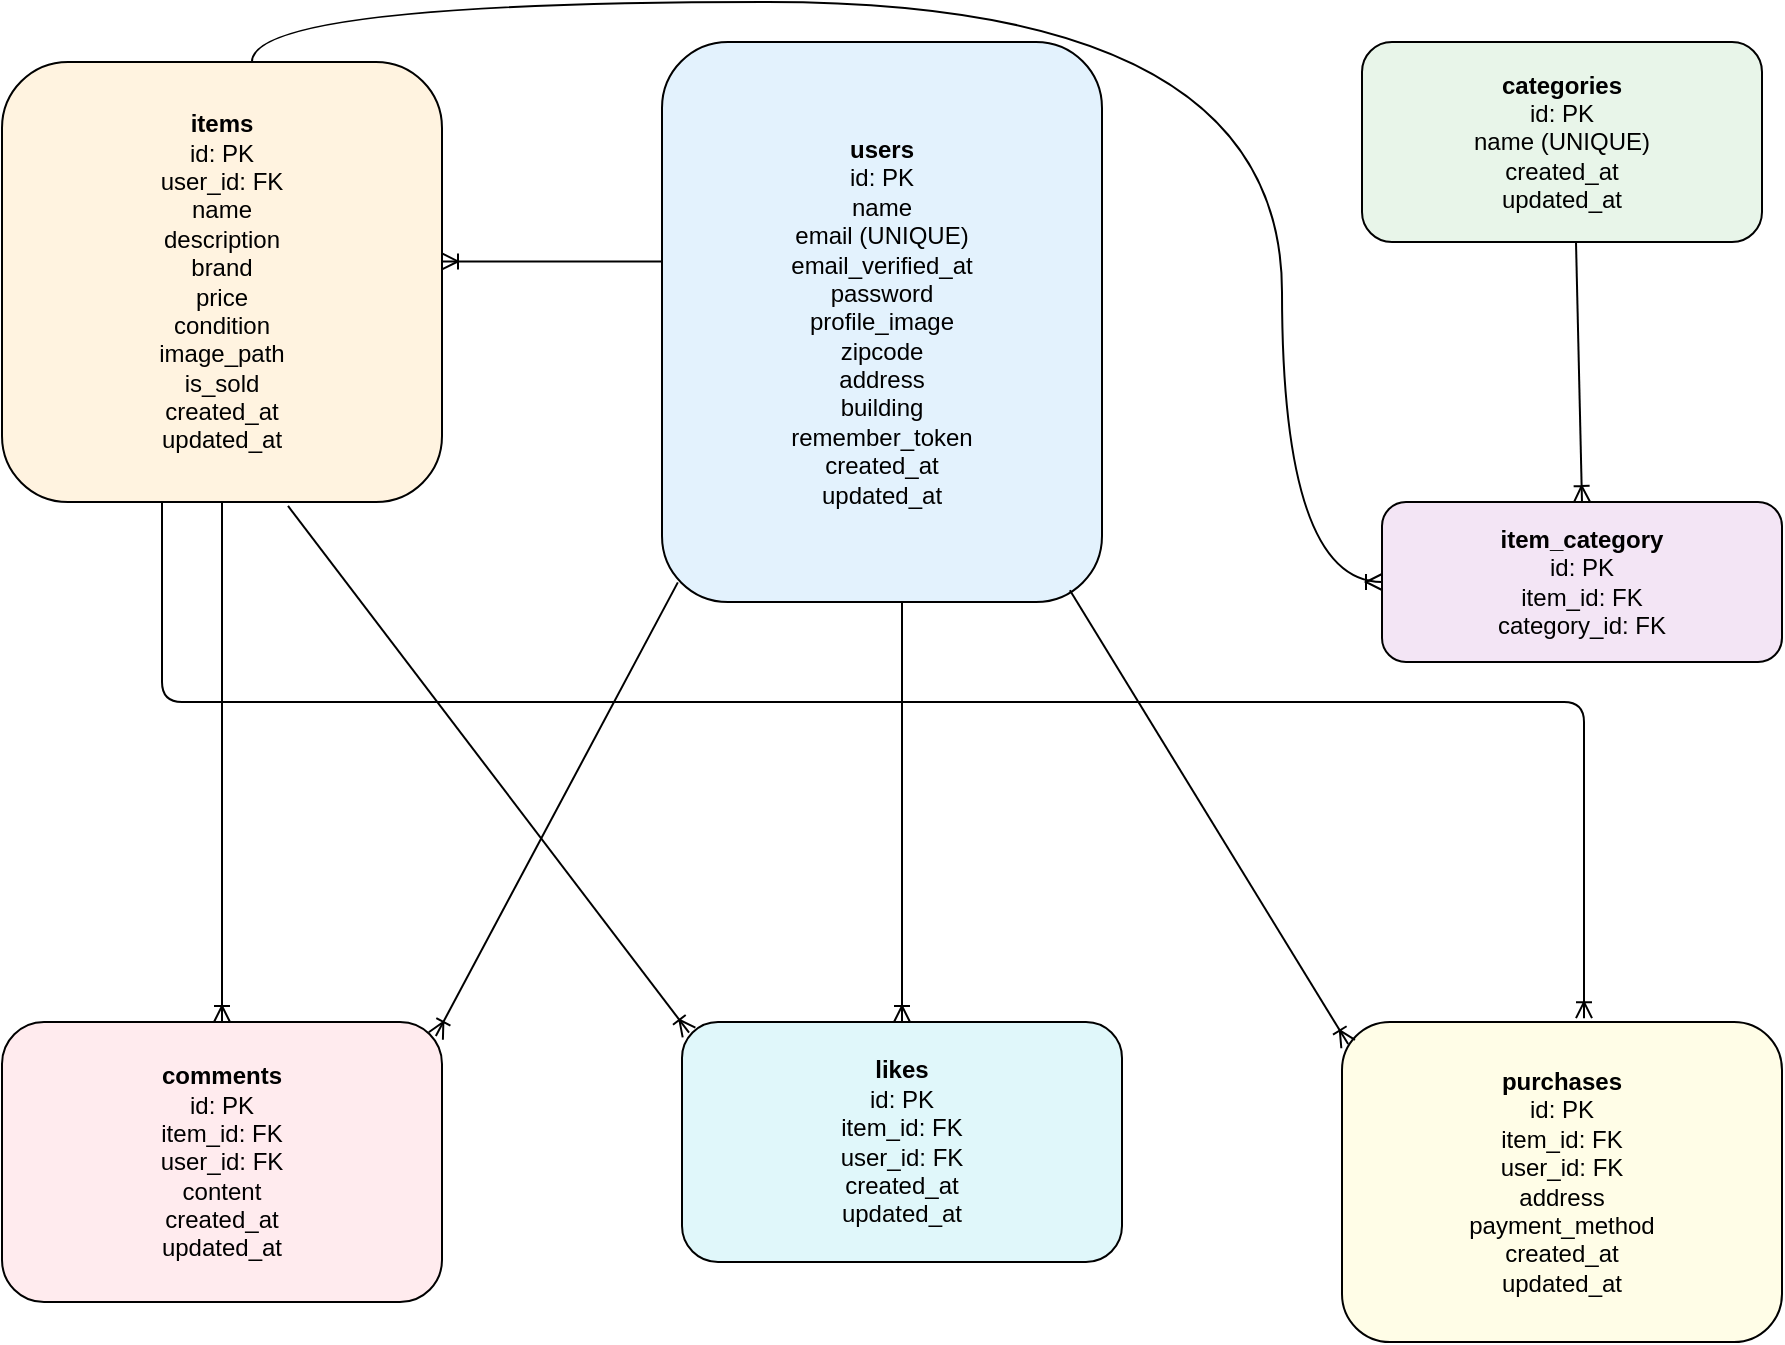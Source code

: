 <mxfile>
    <diagram id="_U-Uk0ZBiBo6jpicz0lD" name="ER図">
        <mxGraphModel dx="1012" dy="755" grid="1" gridSize="10" guides="1" tooltips="1" connect="1" arrows="1" fold="1" page="1" pageScale="1" pageWidth="827" pageHeight="1169" background="#ffffff" math="0" shadow="0">
            <root>
                <mxCell id="0"/>
                <mxCell id="1" parent="0"/>
                <mxCell id="NmZtt9iRCAyX6mzWHMvo-2" value="&lt;b&gt;users&lt;/b&gt;&lt;br&gt;id: PK&lt;br&gt;name&lt;br&gt;email (UNIQUE)&lt;br&gt;email_verified_at&lt;br&gt;password&lt;br&gt;profile_image&lt;br&gt;zipcode&lt;br&gt;address&lt;br&gt;building&lt;br&gt;remember_token&lt;br&gt;created_at&lt;br&gt;updated_at" style="rounded=1;whiteSpace=wrap;html=1;fillColor=#E3F2FD;" parent="1" vertex="1">
                    <mxGeometry x="350" y="60" width="220" height="280" as="geometry"/>
                </mxCell>
                <mxCell id="NmZtt9iRCAyX6mzWHMvo-3" value="&lt;b&gt;items&lt;/b&gt;&lt;br&gt;id: PK&lt;br&gt;user_id: FK&lt;br&gt;name&lt;br&gt;description&lt;br&gt;brand&lt;br&gt;price&lt;br&gt;condition&lt;br&gt;image_path&lt;br&gt;is_sold&lt;br&gt;created_at&lt;br&gt;updated_at" style="rounded=1;whiteSpace=wrap;html=1;fillColor=#FFF3E0;" parent="1" vertex="1">
                    <mxGeometry x="20" y="70" width="220" height="220" as="geometry"/>
                </mxCell>
                <mxCell id="NmZtt9iRCAyX6mzWHMvo-4" value="&lt;b&gt;categories&lt;/b&gt;&lt;br&gt;id: PK&lt;br&gt;name (UNIQUE)&lt;br&gt;created_at&lt;br&gt;updated_at" style="rounded=1;whiteSpace=wrap;html=1;fillColor=#E8F5E9;" parent="1" vertex="1">
                    <mxGeometry x="700" y="60" width="200" height="100" as="geometry"/>
                </mxCell>
                <mxCell id="NmZtt9iRCAyX6mzWHMvo-5" value="&lt;b&gt;item_category&lt;/b&gt;&lt;br&gt;id: PK&lt;br&gt;item_id: FK&lt;br&gt;category_id: FK" style="rounded=1;whiteSpace=wrap;html=1;fillColor=#F3E5F5;" parent="1" vertex="1">
                    <mxGeometry x="710" y="290" width="200" height="80" as="geometry"/>
                </mxCell>
                <mxCell id="NmZtt9iRCAyX6mzWHMvo-6" value="&lt;b&gt;comments&lt;br&gt;&lt;/b&gt;id: PK&lt;br&gt;item_id: FK&lt;br&gt;user_id: FK&lt;br&gt;content&lt;br&gt;created_at&lt;br&gt;updated_at" style="rounded=1;whiteSpace=wrap;html=1;fillColor=#FFEBEE;" parent="1" vertex="1">
                    <mxGeometry x="20" y="550" width="220" height="140" as="geometry"/>
                </mxCell>
                <mxCell id="NmZtt9iRCAyX6mzWHMvo-7" value="&lt;b&gt;likes&lt;br&gt;&lt;/b&gt;id: PK&lt;br&gt;item_id: FK&lt;br&gt;user_id: FK&lt;br&gt;created_at&lt;br&gt;updated_at" style="rounded=1;whiteSpace=wrap;html=1;fillColor=#E0F7FA;" parent="1" vertex="1">
                    <mxGeometry x="360" y="550" width="220" height="120" as="geometry"/>
                </mxCell>
                <mxCell id="NmZtt9iRCAyX6mzWHMvo-8" value="&lt;b&gt;purchases&lt;/b&gt;&lt;br&gt;id: PK&lt;br&gt;item_id: FK&lt;br&gt;user_id: FK&lt;br&gt;address&lt;br&gt;payment_method&lt;br&gt;created_at&lt;br&gt;updated_at" style="rounded=1;whiteSpace=wrap;html=1;fillColor=#FFFDE7;" parent="1" vertex="1">
                    <mxGeometry x="690" y="550" width="220" height="160" as="geometry"/>
                </mxCell>
                <mxCell id="LFx6Sn7YxWA3MM8SvxGu-3" value="" style="fontSize=12;html=1;endArrow=ERoneToMany;" parent="1" edge="1">
                    <mxGeometry width="100" height="100" relative="1" as="geometry">
                        <mxPoint x="350" y="169.71" as="sourcePoint"/>
                        <mxPoint x="240" y="169.71" as="targetPoint"/>
                    </mxGeometry>
                </mxCell>
                <mxCell id="LFx6Sn7YxWA3MM8SvxGu-4" value="" style="fontSize=12;html=1;endArrow=ERoneToMany;exitX=0.036;exitY=0.965;exitDx=0;exitDy=0;exitPerimeter=0;entryX=0.986;entryY=0.05;entryDx=0;entryDy=0;entryPerimeter=0;" parent="1" source="NmZtt9iRCAyX6mzWHMvo-2" target="NmZtt9iRCAyX6mzWHMvo-6" edge="1">
                    <mxGeometry width="100" height="100" relative="1" as="geometry">
                        <mxPoint x="350" y="360" as="sourcePoint"/>
                        <mxPoint x="120" y="550" as="targetPoint"/>
                    </mxGeometry>
                </mxCell>
                <mxCell id="LFx6Sn7YxWA3MM8SvxGu-5" value="" style="fontSize=12;html=1;endArrow=ERoneToMany;entryX=0.5;entryY=0;entryDx=0;entryDy=0;" parent="1" target="NmZtt9iRCAyX6mzWHMvo-7" edge="1">
                    <mxGeometry width="100" height="100" relative="1" as="geometry">
                        <mxPoint x="470" y="340" as="sourcePoint"/>
                        <mxPoint x="478.03" y="521.12" as="targetPoint"/>
                    </mxGeometry>
                </mxCell>
                <mxCell id="LFx6Sn7YxWA3MM8SvxGu-6" value="" style="fontSize=12;html=1;endArrow=ERoneToMany;exitX=0.927;exitY=0.979;exitDx=0;exitDy=0;entryX=0.014;entryY=0.069;entryDx=0;entryDy=0;entryPerimeter=0;exitPerimeter=0;" parent="1" source="NmZtt9iRCAyX6mzWHMvo-2" target="NmZtt9iRCAyX6mzWHMvo-8" edge="1">
                    <mxGeometry width="100" height="100" relative="1" as="geometry">
                        <mxPoint x="600" y="350" as="sourcePoint"/>
                        <mxPoint x="1020" y="650" as="targetPoint"/>
                    </mxGeometry>
                </mxCell>
                <mxCell id="LFx6Sn7YxWA3MM8SvxGu-7" value="" style="fontSize=12;html=1;endArrow=ERoneToMany;exitX=0.5;exitY=1;exitDx=0;exitDy=0;entryX=0.5;entryY=0;entryDx=0;entryDy=0;entryPerimeter=0;" parent="1" source="NmZtt9iRCAyX6mzWHMvo-3" target="NmZtt9iRCAyX6mzWHMvo-6" edge="1">
                    <mxGeometry width="100" height="100" relative="1" as="geometry">
                        <mxPoint x="50.6" y="220.0" as="sourcePoint"/>
                        <mxPoint x="120" y="530" as="targetPoint"/>
                    </mxGeometry>
                </mxCell>
                <mxCell id="LFx6Sn7YxWA3MM8SvxGu-8" value="" style="fontSize=12;html=1;endArrow=ERoneToMany;entryX=0.016;entryY=0.044;entryDx=0;entryDy=0;exitX=0.65;exitY=1.009;exitDx=0;exitDy=0;exitPerimeter=0;entryPerimeter=0;" parent="1" source="NmZtt9iRCAyX6mzWHMvo-3" target="NmZtt9iRCAyX6mzWHMvo-7" edge="1">
                    <mxGeometry width="100" height="100" relative="1" as="geometry">
                        <mxPoint x="400" y="510" as="sourcePoint"/>
                        <mxPoint x="500" y="410" as="targetPoint"/>
                    </mxGeometry>
                </mxCell>
                <mxCell id="LFx6Sn7YxWA3MM8SvxGu-9" value="" style="edgeStyle=orthogonalEdgeStyle;fontSize=12;html=1;endArrow=ERoneToMany;entryX=0.55;entryY=-0.012;entryDx=0;entryDy=0;entryPerimeter=0;" parent="1" target="NmZtt9iRCAyX6mzWHMvo-8" edge="1">
                    <mxGeometry width="100" height="100" relative="1" as="geometry">
                        <mxPoint x="100" y="290" as="sourcePoint"/>
                        <mxPoint x="817" y="510" as="targetPoint"/>
                        <Array as="points">
                            <mxPoint x="100" y="390"/>
                            <mxPoint x="811" y="390"/>
                        </Array>
                    </mxGeometry>
                </mxCell>
                <mxCell id="LFx6Sn7YxWA3MM8SvxGu-11" value="" style="edgeStyle=orthogonalEdgeStyle;fontSize=12;html=1;endArrow=ERoneToMany;entryX=0;entryY=0.5;entryDx=0;entryDy=0;curved=1;exitX=0.568;exitY=0;exitDx=0;exitDy=0;exitPerimeter=0;" parent="1" source="NmZtt9iRCAyX6mzWHMvo-3" target="NmZtt9iRCAyX6mzWHMvo-5" edge="1">
                    <mxGeometry width="100" height="100" relative="1" as="geometry">
                        <mxPoint x="180" y="30" as="sourcePoint"/>
                        <mxPoint x="530" y="-20" as="targetPoint"/>
                        <Array as="points">
                            <mxPoint x="145" y="40"/>
                            <mxPoint x="660" y="40"/>
                            <mxPoint x="660" y="330"/>
                        </Array>
                    </mxGeometry>
                </mxCell>
                <mxCell id="LFx6Sn7YxWA3MM8SvxGu-12" value="" style="fontSize=12;html=1;endArrow=ERoneToMany;exitX=0.535;exitY=1;exitDx=0;exitDy=0;exitPerimeter=0;entryX=0.5;entryY=0;entryDx=0;entryDy=0;" parent="1" source="NmZtt9iRCAyX6mzWHMvo-4" target="NmZtt9iRCAyX6mzWHMvo-5" edge="1">
                    <mxGeometry width="100" height="100" relative="1" as="geometry">
                        <mxPoint x="830" y="160" as="sourcePoint"/>
                        <mxPoint x="807" y="278" as="targetPoint"/>
                        <Array as="points"/>
                    </mxGeometry>
                </mxCell>
            </root>
        </mxGraphModel>
    </diagram>
</mxfile>